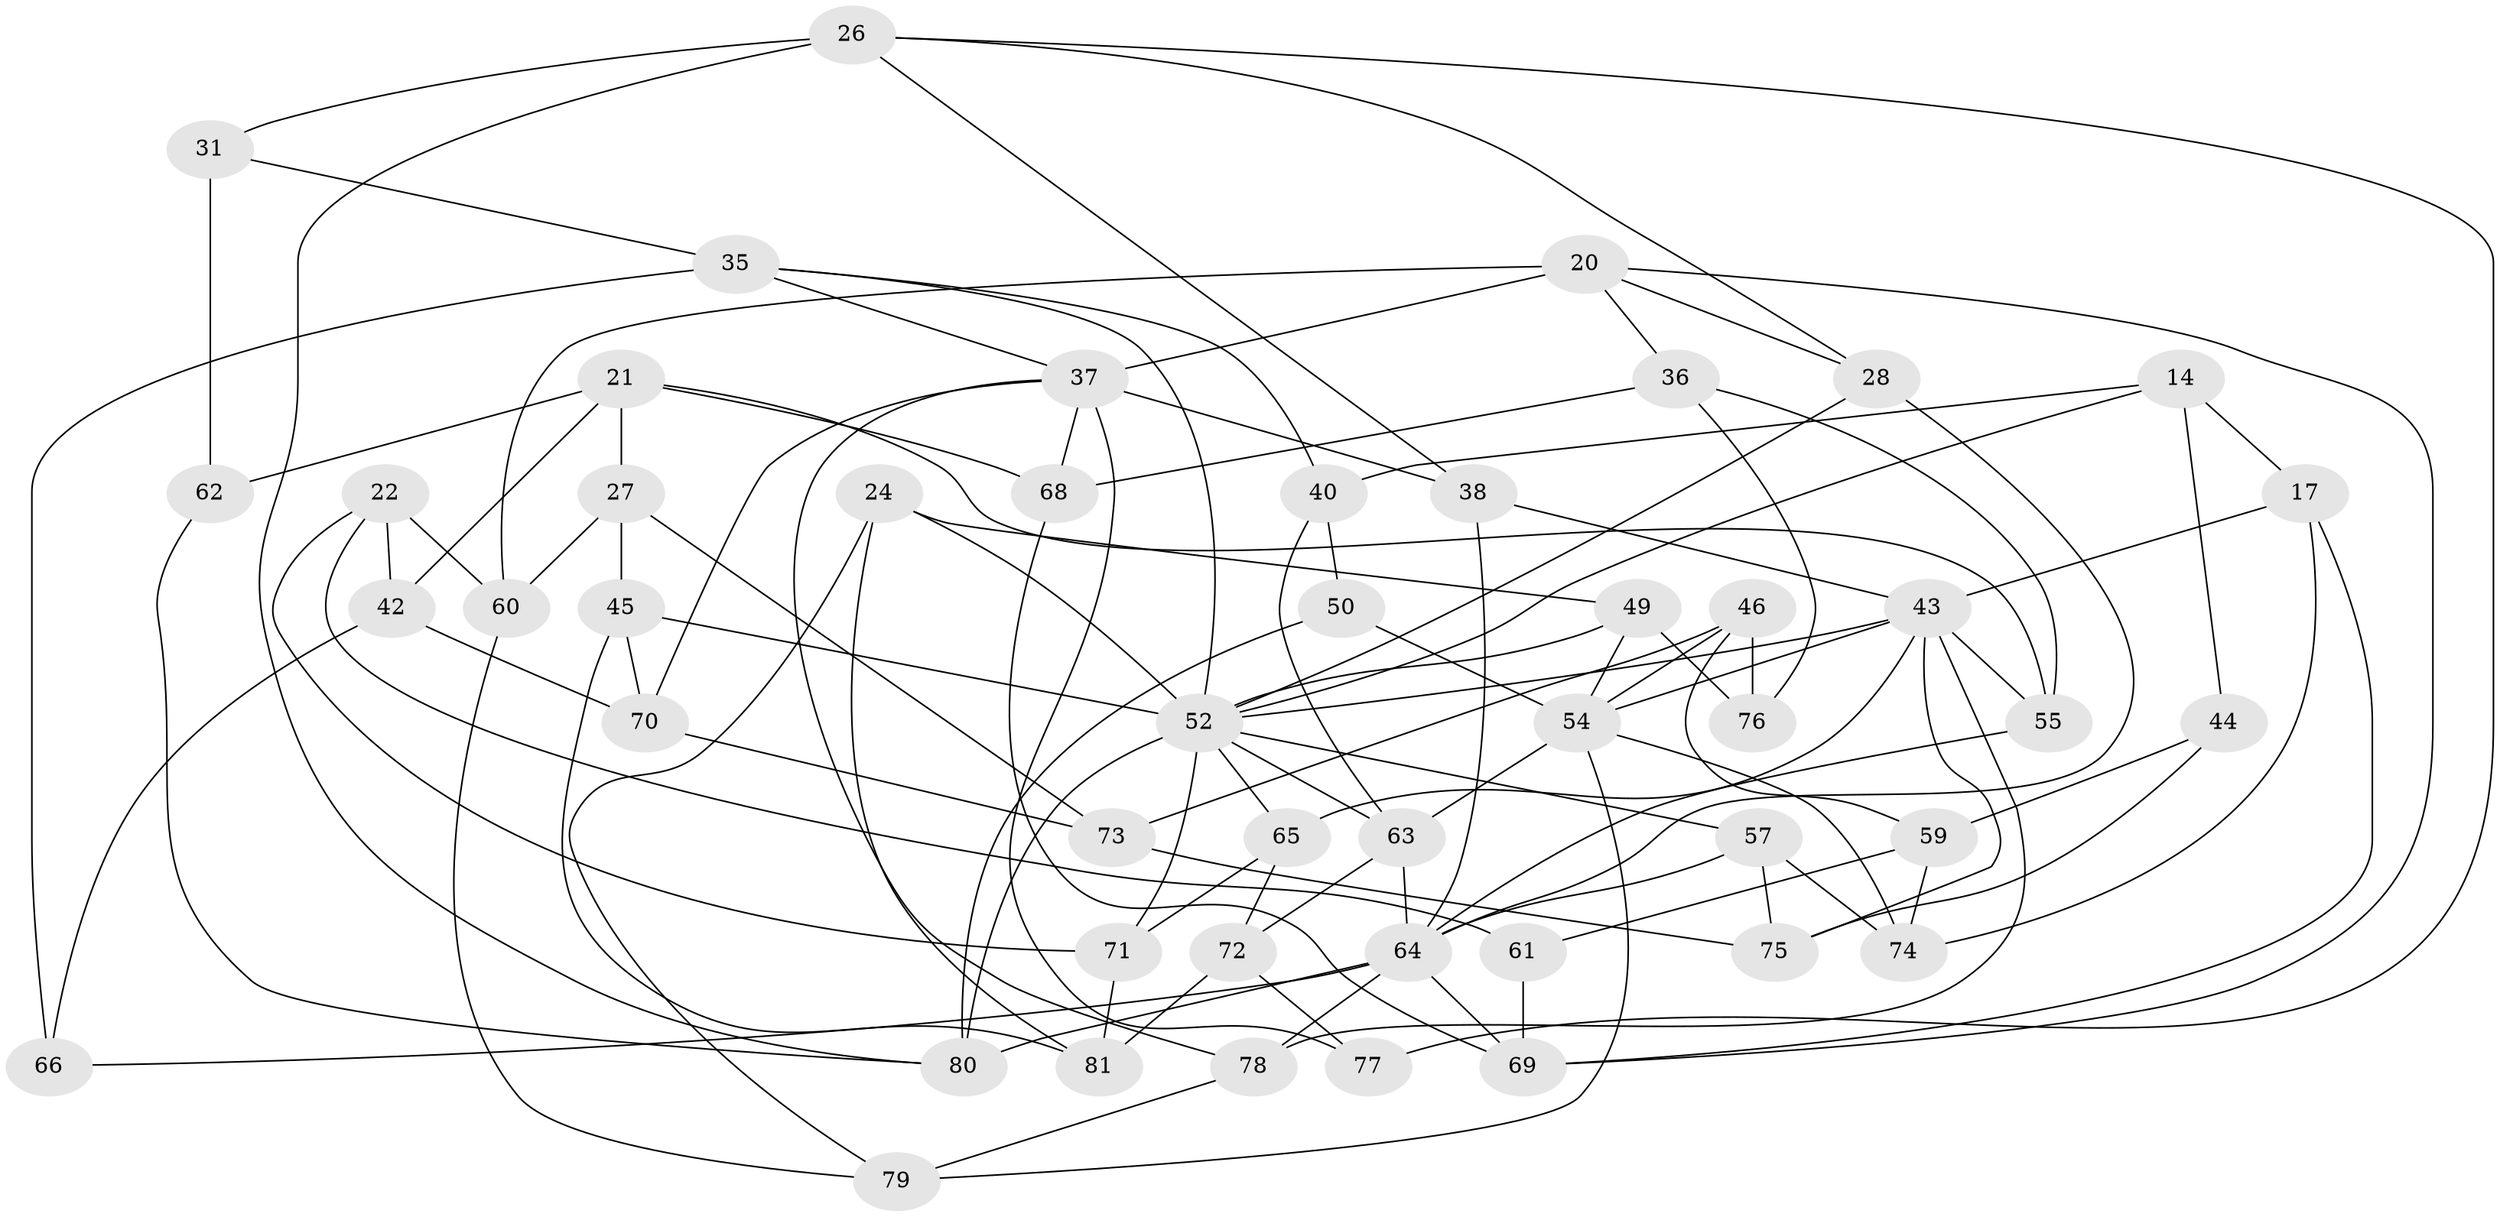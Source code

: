 // original degree distribution, {4: 1.0}
// Generated by graph-tools (version 1.1) at 2025/03/03/04/25 22:03:47]
// undirected, 48 vertices, 107 edges
graph export_dot {
graph [start="1"]
  node [color=gray90,style=filled];
  14;
  17;
  20 [super="+15"];
  21 [super="+9"];
  22;
  24;
  26 [super="+12"];
  27;
  28;
  31;
  35 [super="+29"];
  36;
  37 [super="+13"];
  38;
  40 [super="+4"];
  42;
  43 [super="+41"];
  44;
  45;
  46;
  49 [super="+30"];
  50;
  52 [super="+18+19+25"];
  54 [super="+10+47"];
  55;
  57 [super="+56"];
  59;
  60;
  61;
  62;
  63 [super="+23"];
  64 [super="+51"];
  65 [super="+6"];
  66;
  68;
  69 [super="+33"];
  70;
  71 [super="+48"];
  72 [super="+32"];
  73;
  74;
  75 [super="+39"];
  76;
  77;
  78 [super="+53"];
  79;
  80 [super="+58+67"];
  81;
  14 -- 44;
  14 -- 17;
  14 -- 52;
  14 -- 40;
  17 -- 74;
  17 -- 43;
  17 -- 69;
  20 -- 28;
  20 -- 37 [weight=2];
  20 -- 36;
  20 -- 60;
  20 -- 69;
  21 -- 42;
  21 -- 62 [weight=2];
  21 -- 27;
  21 -- 68;
  21 -- 55;
  22 -- 61;
  22 -- 60;
  22 -- 42;
  22 -- 71;
  24 -- 79;
  24 -- 49;
  24 -- 81;
  24 -- 52;
  26 -- 28;
  26 -- 31 [weight=2];
  26 -- 77;
  26 -- 38;
  26 -- 80;
  27 -- 45;
  27 -- 60;
  27 -- 73;
  28 -- 64;
  28 -- 52;
  31 -- 35;
  31 -- 62;
  35 -- 66 [weight=2];
  35 -- 40;
  35 -- 52;
  35 -- 37;
  36 -- 55;
  36 -- 68;
  36 -- 76;
  37 -- 38;
  37 -- 77;
  37 -- 68;
  37 -- 70;
  37 -- 78;
  38 -- 64;
  38 -- 43;
  40 -- 50 [weight=2];
  40 -- 63 [weight=2];
  42 -- 66;
  42 -- 70;
  43 -- 78 [weight=2];
  43 -- 65;
  43 -- 75;
  43 -- 52;
  43 -- 54 [weight=2];
  43 -- 55;
  44 -- 75 [weight=2];
  44 -- 59;
  45 -- 70;
  45 -- 81;
  45 -- 52;
  46 -- 59;
  46 -- 73;
  46 -- 76;
  46 -- 54;
  49 -- 76 [weight=2];
  49 -- 52 [weight=2];
  49 -- 54;
  50 -- 54;
  50 -- 80;
  52 -- 80 [weight=3];
  52 -- 71 [weight=2];
  52 -- 65;
  52 -- 57;
  52 -- 63;
  54 -- 74;
  54 -- 63;
  54 -- 79;
  55 -- 64;
  57 -- 64 [weight=2];
  57 -- 75 [weight=2];
  57 -- 74;
  59 -- 61;
  59 -- 74;
  60 -- 79;
  61 -- 69 [weight=2];
  62 -- 80;
  63 -- 72;
  63 -- 64;
  64 -- 78 [weight=2];
  64 -- 80 [weight=2];
  64 -- 66;
  64 -- 69;
  65 -- 72 [weight=2];
  65 -- 71 [weight=2];
  68 -- 69;
  70 -- 73;
  71 -- 81;
  72 -- 81;
  72 -- 77 [weight=2];
  73 -- 75;
  78 -- 79;
}
